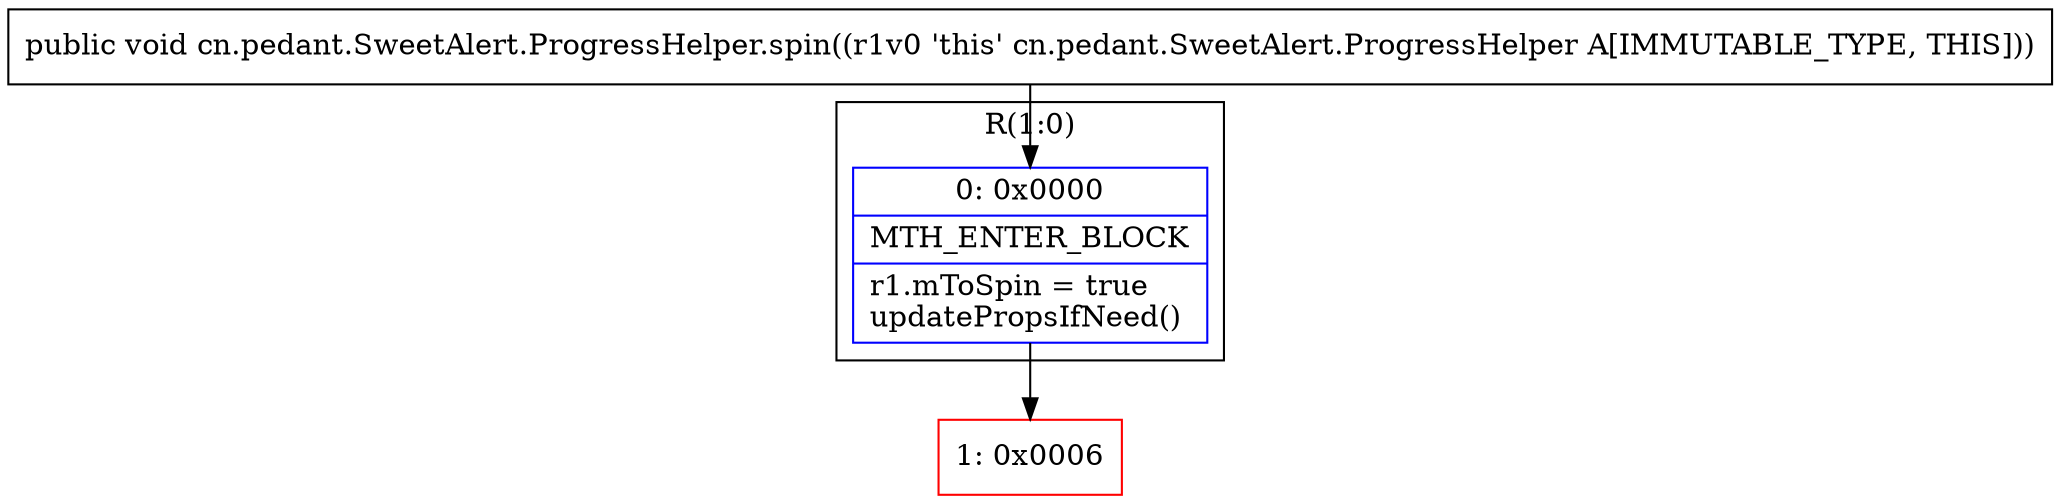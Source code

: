 digraph "CFG forcn.pedant.SweetAlert.ProgressHelper.spin()V" {
subgraph cluster_Region_1527092124 {
label = "R(1:0)";
node [shape=record,color=blue];
Node_0 [shape=record,label="{0\:\ 0x0000|MTH_ENTER_BLOCK\l|r1.mToSpin = true\lupdatePropsIfNeed()\l}"];
}
Node_1 [shape=record,color=red,label="{1\:\ 0x0006}"];
MethodNode[shape=record,label="{public void cn.pedant.SweetAlert.ProgressHelper.spin((r1v0 'this' cn.pedant.SweetAlert.ProgressHelper A[IMMUTABLE_TYPE, THIS])) }"];
MethodNode -> Node_0;
Node_0 -> Node_1;
}

